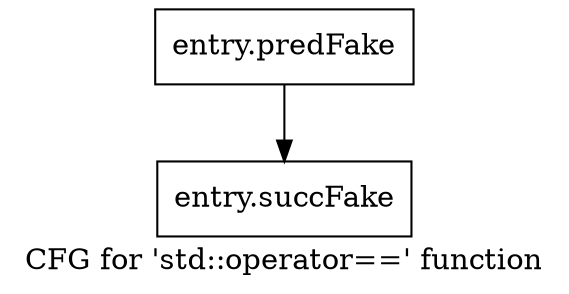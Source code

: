 digraph "CFG for 'std::operator==' function" {
	label="CFG for 'std::operator==' function";

	Node0x5796a80 [shape=record,filename="",linenumber="",label="{entry.predFake}"];
	Node0x5796a80 -> Node0x5900530[ callList="" memoryops="" filename="/tools/Xilinx/Vitis_HLS/2023.1/tps/lnx64/gcc-8.3.0/lib/gcc/x86_64-pc-linux-gnu/8.3.0/../../../../include/c++/8.3.0/thread" execusionnum="1"];
	Node0x5900530 [shape=record,filename="/tools/Xilinx/Vitis_HLS/2023.1/tps/lnx64/gcc-8.3.0/lib/gcc/x86_64-pc-linux-gnu/8.3.0/../../../../include/c++/8.3.0/thread",linenumber="283",label="{entry.succFake}"];
}
